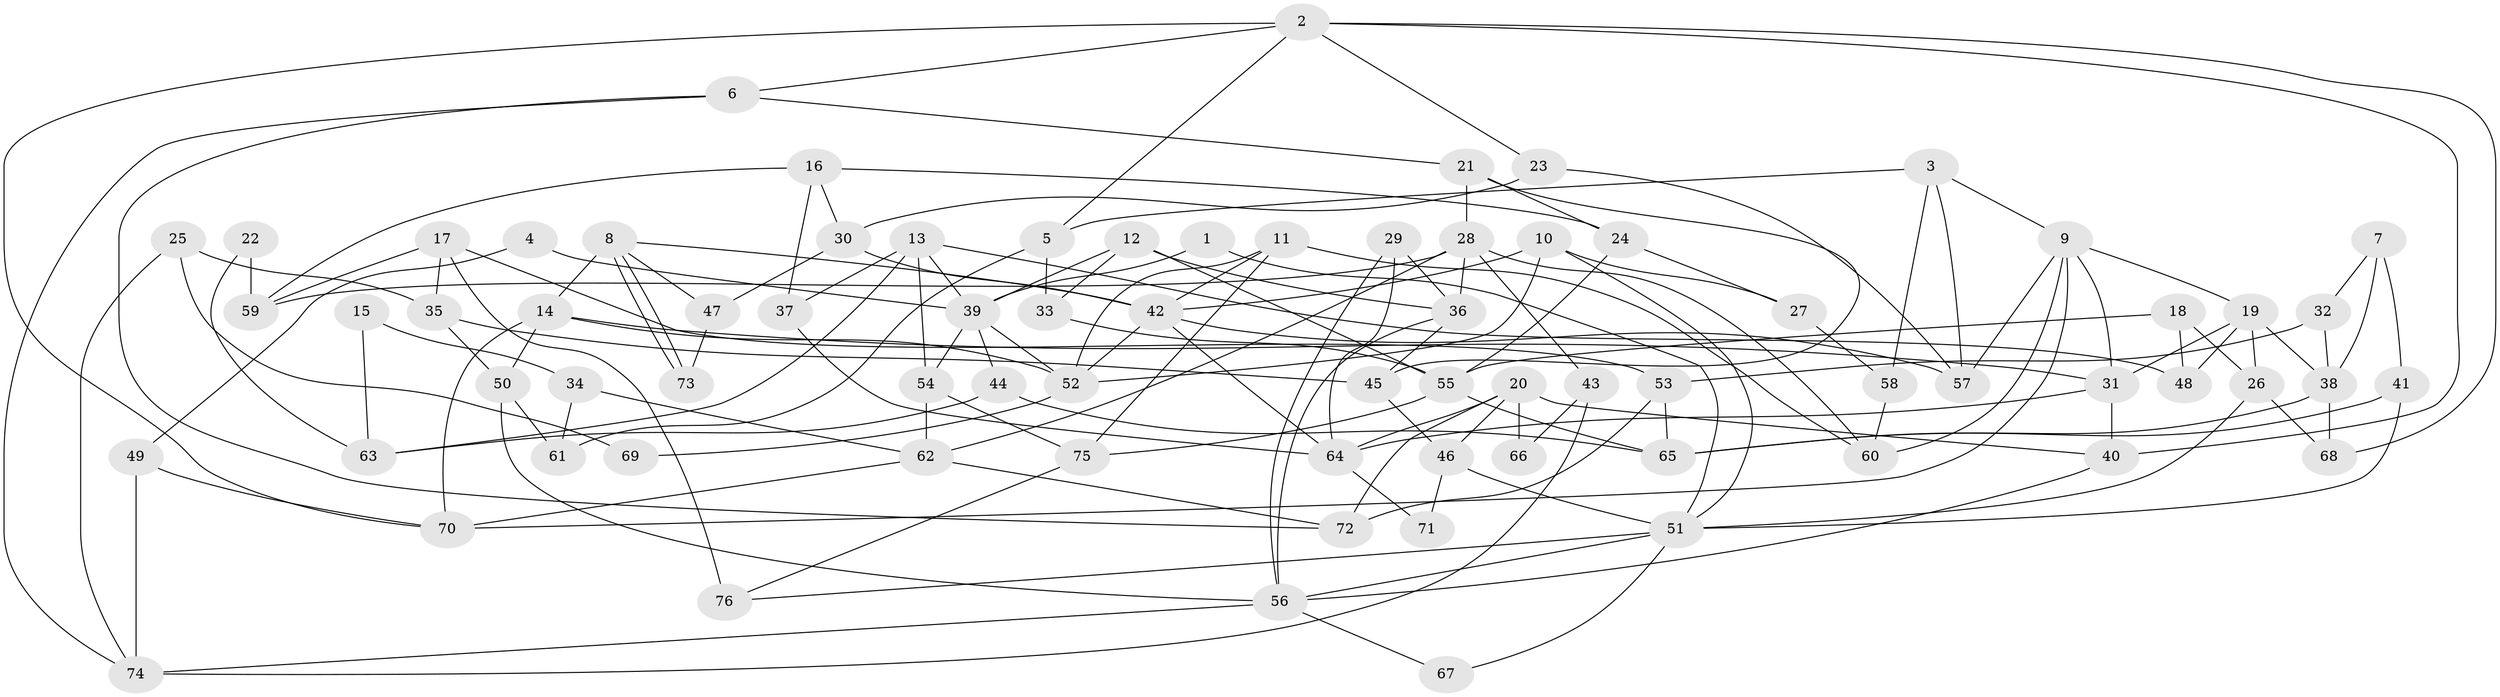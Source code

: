 // coarse degree distribution, {2: 0.1276595744680851, 8: 0.06382978723404255, 5: 0.1276595744680851, 3: 0.2127659574468085, 6: 0.14893617021276595, 7: 0.0851063829787234, 4: 0.1702127659574468, 10: 0.02127659574468085, 9: 0.0425531914893617}
// Generated by graph-tools (version 1.1) at 2025/52/02/27/25 19:52:03]
// undirected, 76 vertices, 152 edges
graph export_dot {
graph [start="1"]
  node [color=gray90,style=filled];
  1;
  2;
  3;
  4;
  5;
  6;
  7;
  8;
  9;
  10;
  11;
  12;
  13;
  14;
  15;
  16;
  17;
  18;
  19;
  20;
  21;
  22;
  23;
  24;
  25;
  26;
  27;
  28;
  29;
  30;
  31;
  32;
  33;
  34;
  35;
  36;
  37;
  38;
  39;
  40;
  41;
  42;
  43;
  44;
  45;
  46;
  47;
  48;
  49;
  50;
  51;
  52;
  53;
  54;
  55;
  56;
  57;
  58;
  59;
  60;
  61;
  62;
  63;
  64;
  65;
  66;
  67;
  68;
  69;
  70;
  71;
  72;
  73;
  74;
  75;
  76;
  1 -- 39;
  1 -- 51;
  2 -- 23;
  2 -- 70;
  2 -- 5;
  2 -- 6;
  2 -- 40;
  2 -- 68;
  3 -- 9;
  3 -- 57;
  3 -- 5;
  3 -- 58;
  4 -- 49;
  4 -- 39;
  5 -- 33;
  5 -- 61;
  6 -- 21;
  6 -- 72;
  6 -- 74;
  7 -- 41;
  7 -- 38;
  7 -- 32;
  8 -- 73;
  8 -- 73;
  8 -- 42;
  8 -- 14;
  8 -- 47;
  9 -- 31;
  9 -- 19;
  9 -- 57;
  9 -- 60;
  9 -- 70;
  10 -- 42;
  10 -- 52;
  10 -- 27;
  10 -- 51;
  11 -- 60;
  11 -- 75;
  11 -- 42;
  11 -- 52;
  12 -- 36;
  12 -- 55;
  12 -- 33;
  12 -- 39;
  13 -- 54;
  13 -- 39;
  13 -- 37;
  13 -- 48;
  13 -- 63;
  14 -- 50;
  14 -- 31;
  14 -- 52;
  14 -- 70;
  15 -- 63;
  15 -- 34;
  16 -- 37;
  16 -- 24;
  16 -- 30;
  16 -- 59;
  17 -- 53;
  17 -- 59;
  17 -- 35;
  17 -- 76;
  18 -- 55;
  18 -- 48;
  18 -- 26;
  19 -- 26;
  19 -- 38;
  19 -- 31;
  19 -- 48;
  20 -- 40;
  20 -- 64;
  20 -- 46;
  20 -- 66;
  20 -- 72;
  21 -- 24;
  21 -- 28;
  21 -- 45;
  22 -- 59;
  22 -- 63;
  23 -- 57;
  23 -- 30;
  24 -- 27;
  24 -- 55;
  25 -- 35;
  25 -- 74;
  25 -- 69;
  26 -- 51;
  26 -- 68;
  27 -- 58;
  28 -- 62;
  28 -- 36;
  28 -- 43;
  28 -- 59;
  28 -- 60;
  29 -- 56;
  29 -- 64;
  29 -- 36;
  30 -- 42;
  30 -- 47;
  31 -- 40;
  31 -- 64;
  32 -- 38;
  32 -- 53;
  33 -- 55;
  34 -- 61;
  34 -- 62;
  35 -- 45;
  35 -- 50;
  36 -- 56;
  36 -- 45;
  37 -- 64;
  38 -- 65;
  38 -- 68;
  39 -- 52;
  39 -- 44;
  39 -- 54;
  40 -- 56;
  41 -- 51;
  41 -- 65;
  42 -- 52;
  42 -- 57;
  42 -- 64;
  43 -- 74;
  43 -- 66;
  44 -- 65;
  44 -- 63;
  45 -- 46;
  46 -- 51;
  46 -- 71;
  47 -- 73;
  49 -- 74;
  49 -- 70;
  50 -- 56;
  50 -- 61;
  51 -- 56;
  51 -- 67;
  51 -- 76;
  52 -- 69;
  53 -- 72;
  53 -- 65;
  54 -- 62;
  54 -- 75;
  55 -- 75;
  55 -- 65;
  56 -- 67;
  56 -- 74;
  58 -- 60;
  62 -- 72;
  62 -- 70;
  64 -- 71;
  75 -- 76;
}
